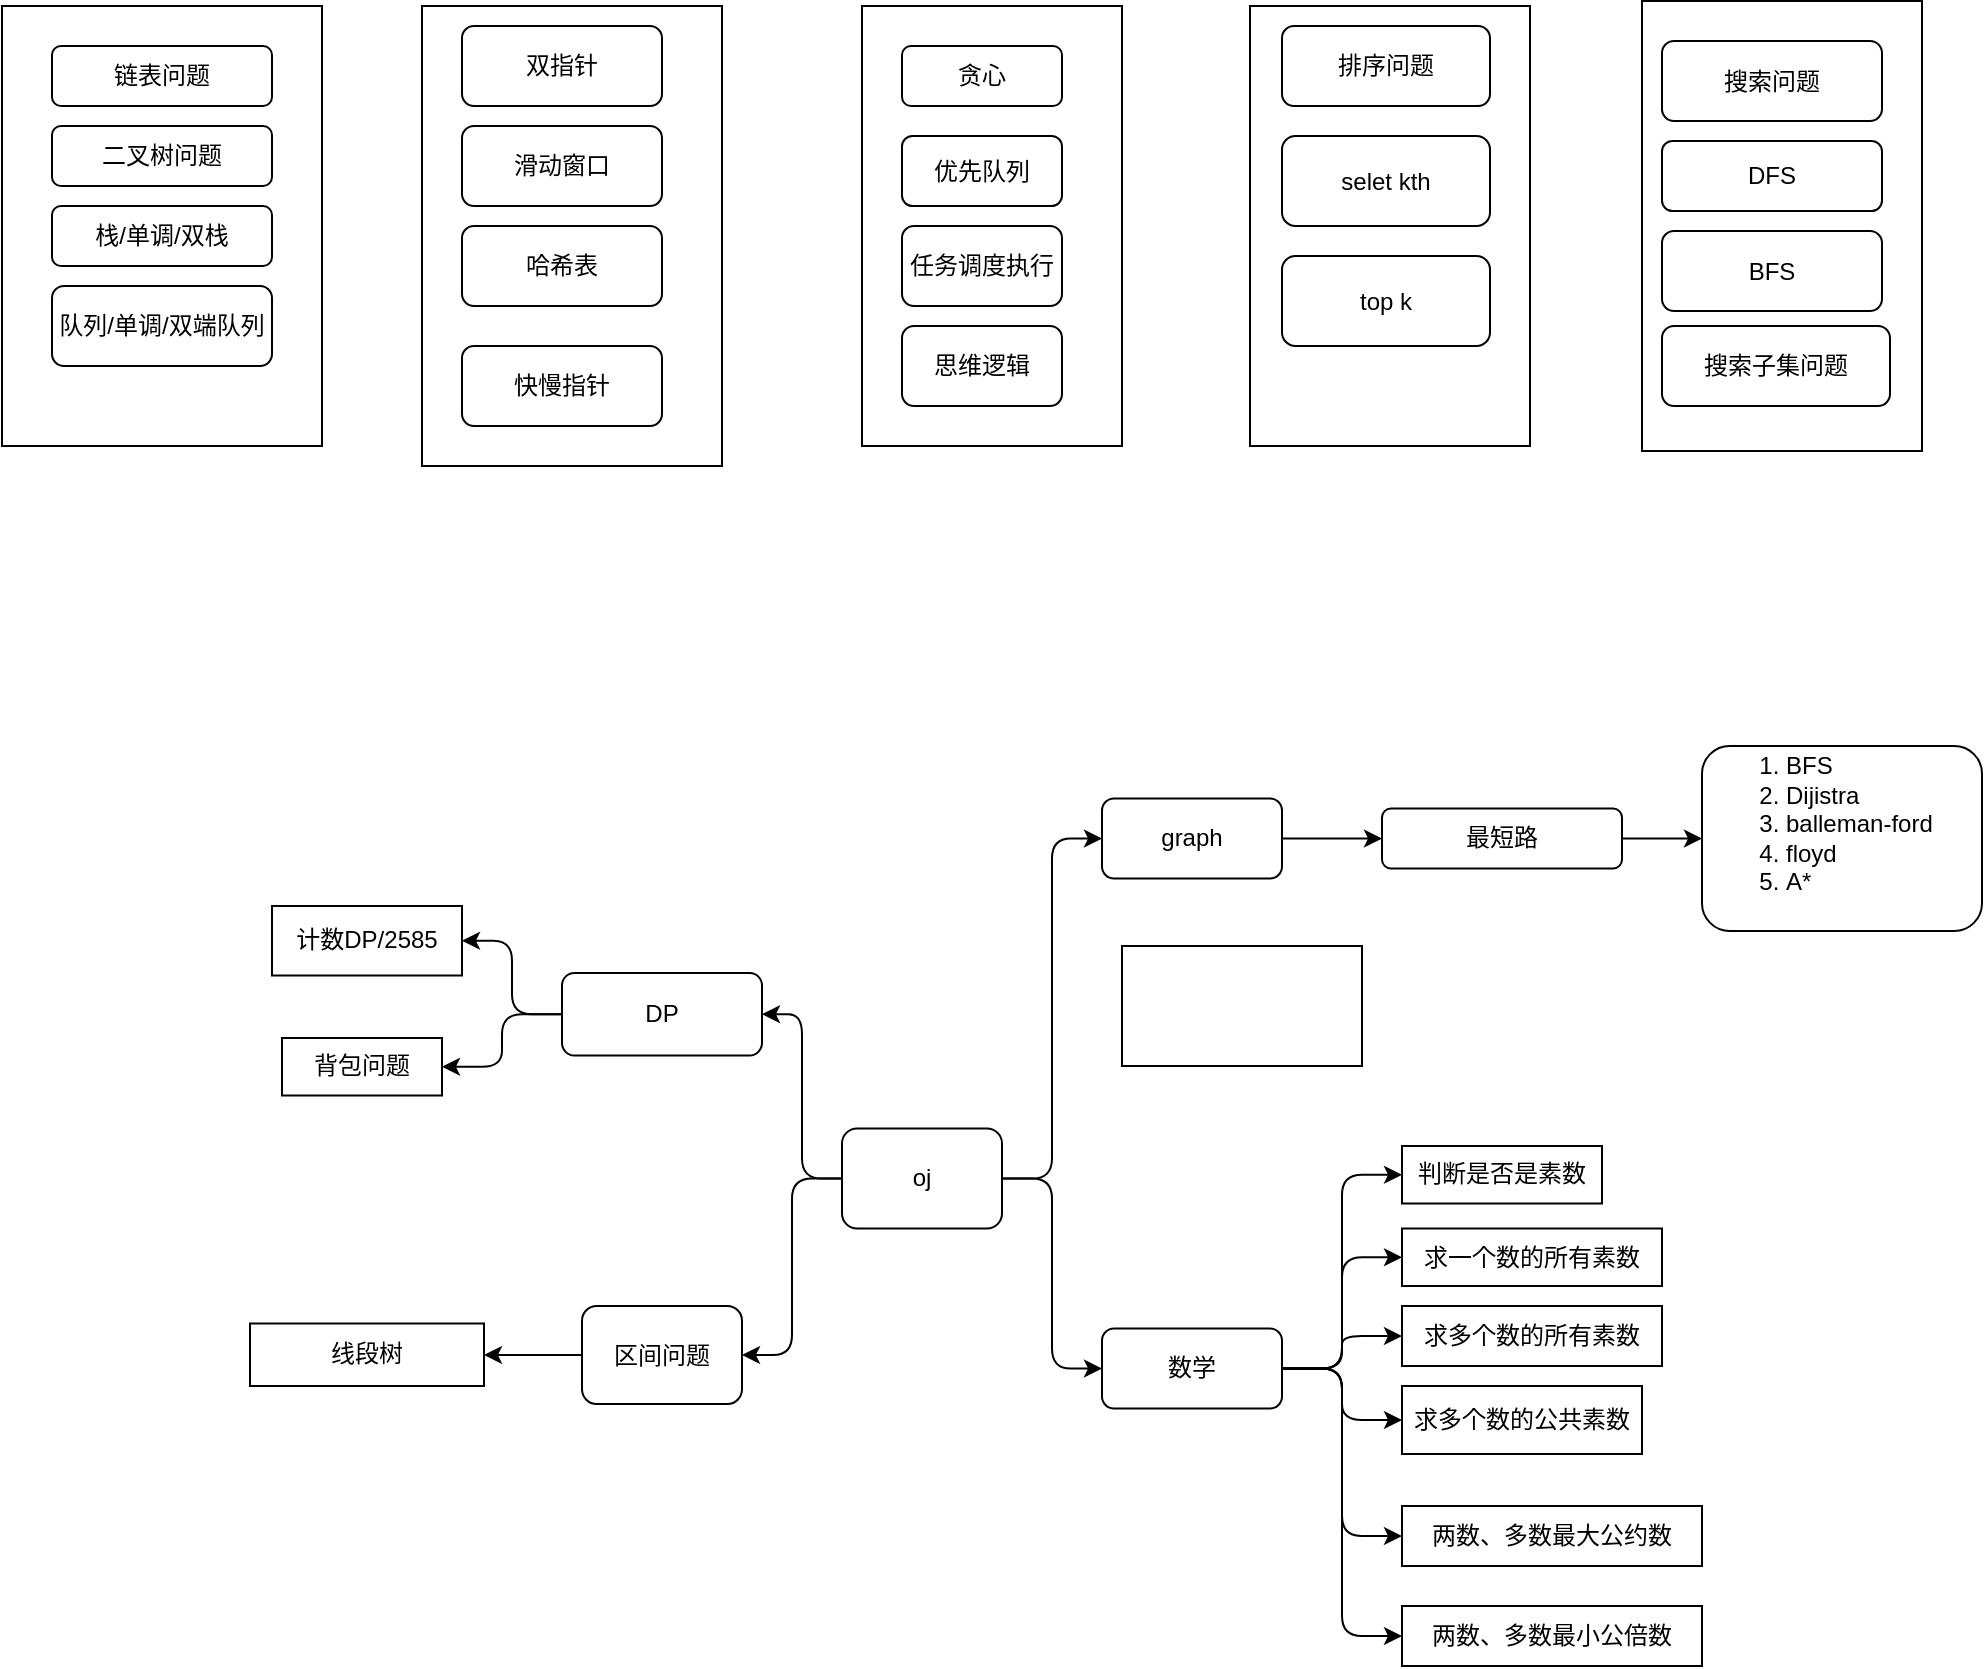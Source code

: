 <mxfile version="21.0.6" type="github">
  <diagram name="第 1 页" id="c0f3yW9Gil210HKwcmj0">
    <mxGraphModel dx="1306" dy="771" grid="1" gridSize="10" guides="1" tooltips="1" connect="1" arrows="1" fold="1" page="1" pageScale="1" pageWidth="2339" pageHeight="3300" math="0" shadow="0">
      <root>
        <mxCell id="0" />
        <mxCell id="1" parent="0" />
        <mxCell id="c8blgeXkBUVHCLApOhyp-27" value="" style="rounded=0;whiteSpace=wrap;html=1;" vertex="1" parent="1">
          <mxGeometry x="790" y="170" width="140" height="220" as="geometry" />
        </mxCell>
        <mxCell id="c8blgeXkBUVHCLApOhyp-23" value="" style="rounded=0;whiteSpace=wrap;html=1;" vertex="1" parent="1">
          <mxGeometry x="986" y="167.5" width="140" height="225" as="geometry" />
        </mxCell>
        <mxCell id="c8blgeXkBUVHCLApOhyp-19" value="" style="rounded=0;whiteSpace=wrap;html=1;" vertex="1" parent="1">
          <mxGeometry x="596" y="170" width="130" height="220" as="geometry" />
        </mxCell>
        <mxCell id="c8blgeXkBUVHCLApOhyp-13" value="" style="rounded=0;whiteSpace=wrap;html=1;" vertex="1" parent="1">
          <mxGeometry x="376" y="170" width="150" height="230" as="geometry" />
        </mxCell>
        <mxCell id="c8blgeXkBUVHCLApOhyp-7" value="" style="rounded=0;whiteSpace=wrap;html=1;" vertex="1" parent="1">
          <mxGeometry x="166" y="170" width="160" height="220" as="geometry" />
        </mxCell>
        <mxCell id="R-X1Kzi6aorfEDV6HySt-5" style="edgeStyle=orthogonalEdgeStyle;rounded=1;orthogonalLoop=1;jettySize=auto;html=1;exitX=1;exitY=0.5;exitDx=0;exitDy=0;entryX=0;entryY=0.5;entryDx=0;entryDy=0;" parent="1" source="R-X1Kzi6aorfEDV6HySt-1" target="R-X1Kzi6aorfEDV6HySt-4" edge="1">
          <mxGeometry relative="1" as="geometry" />
        </mxCell>
        <mxCell id="3fjGZQysSv-eZ1hzzoia-2" style="edgeStyle=orthogonalEdgeStyle;rounded=1;orthogonalLoop=1;jettySize=auto;html=1;exitX=1;exitY=0.5;exitDx=0;exitDy=0;entryX=0;entryY=0.5;entryDx=0;entryDy=0;" parent="1" source="R-X1Kzi6aorfEDV6HySt-1" target="3fjGZQysSv-eZ1hzzoia-1" edge="1">
          <mxGeometry relative="1" as="geometry" />
        </mxCell>
        <mxCell id="Xv7DBx726RWobwCdAjJy-3" style="edgeStyle=orthogonalEdgeStyle;rounded=1;orthogonalLoop=1;jettySize=auto;html=1;exitX=0;exitY=0.5;exitDx=0;exitDy=0;entryX=1;entryY=0.5;entryDx=0;entryDy=0;" parent="1" source="R-X1Kzi6aorfEDV6HySt-1" target="Xv7DBx726RWobwCdAjJy-1" edge="1">
          <mxGeometry relative="1" as="geometry" />
        </mxCell>
        <mxCell id="nt6Zr_V4z6T5L9FxD4BE-2" style="edgeStyle=orthogonalEdgeStyle;rounded=1;orthogonalLoop=1;jettySize=auto;html=1;exitX=0;exitY=0.5;exitDx=0;exitDy=0;entryX=1;entryY=0.5;entryDx=0;entryDy=0;" parent="1" source="R-X1Kzi6aorfEDV6HySt-1" target="nt6Zr_V4z6T5L9FxD4BE-1" edge="1">
          <mxGeometry relative="1" as="geometry" />
        </mxCell>
        <mxCell id="R-X1Kzi6aorfEDV6HySt-1" value="oj" style="rounded=1;whiteSpace=wrap;html=1;" parent="1" vertex="1">
          <mxGeometry x="586" y="731.25" width="80" height="50" as="geometry" />
        </mxCell>
        <mxCell id="R-X1Kzi6aorfEDV6HySt-9" style="edgeStyle=orthogonalEdgeStyle;rounded=1;orthogonalLoop=1;jettySize=auto;html=1;exitX=1;exitY=0.5;exitDx=0;exitDy=0;entryX=0;entryY=0.5;entryDx=0;entryDy=0;" parent="1" source="R-X1Kzi6aorfEDV6HySt-4" target="R-X1Kzi6aorfEDV6HySt-8" edge="1">
          <mxGeometry relative="1" as="geometry" />
        </mxCell>
        <mxCell id="R-X1Kzi6aorfEDV6HySt-4" value="graph" style="rounded=1;whiteSpace=wrap;html=1;" parent="1" vertex="1">
          <mxGeometry x="716" y="566.25" width="90" height="40" as="geometry" />
        </mxCell>
        <mxCell id="R-X1Kzi6aorfEDV6HySt-13" style="edgeStyle=orthogonalEdgeStyle;rounded=1;orthogonalLoop=1;jettySize=auto;html=1;exitX=1;exitY=0.5;exitDx=0;exitDy=0;" parent="1" source="R-X1Kzi6aorfEDV6HySt-8" target="R-X1Kzi6aorfEDV6HySt-12" edge="1">
          <mxGeometry relative="1" as="geometry" />
        </mxCell>
        <mxCell id="R-X1Kzi6aorfEDV6HySt-8" value="最短路" style="rounded=1;whiteSpace=wrap;html=1;" parent="1" vertex="1">
          <mxGeometry x="856" y="571.25" width="120" height="30" as="geometry" />
        </mxCell>
        <mxCell id="R-X1Kzi6aorfEDV6HySt-12" value="&lt;ol&gt;&lt;li&gt;BFS&lt;/li&gt;&lt;li&gt;Dijistra&lt;/li&gt;&lt;li&gt;balleman-ford&lt;/li&gt;&lt;li&gt;floyd&lt;/li&gt;&lt;li&gt;A*&lt;/li&gt;&lt;/ol&gt;&lt;div&gt;&lt;br&gt;&lt;/div&gt;" style="rounded=1;whiteSpace=wrap;html=1;align=left;" parent="1" vertex="1">
          <mxGeometry x="1016" y="540" width="140" height="92.5" as="geometry" />
        </mxCell>
        <mxCell id="3fjGZQysSv-eZ1hzzoia-4" style="edgeStyle=orthogonalEdgeStyle;rounded=1;orthogonalLoop=1;jettySize=auto;html=1;exitX=1;exitY=0.5;exitDx=0;exitDy=0;entryX=0;entryY=0.5;entryDx=0;entryDy=0;" parent="1" source="3fjGZQysSv-eZ1hzzoia-1" target="3fjGZQysSv-eZ1hzzoia-3" edge="1">
          <mxGeometry relative="1" as="geometry" />
        </mxCell>
        <mxCell id="3fjGZQysSv-eZ1hzzoia-8" style="edgeStyle=orthogonalEdgeStyle;rounded=1;orthogonalLoop=1;jettySize=auto;html=1;exitX=1;exitY=0.5;exitDx=0;exitDy=0;entryX=0;entryY=0.5;entryDx=0;entryDy=0;" parent="1" source="3fjGZQysSv-eZ1hzzoia-1" target="3fjGZQysSv-eZ1hzzoia-7" edge="1">
          <mxGeometry relative="1" as="geometry" />
        </mxCell>
        <mxCell id="3fjGZQysSv-eZ1hzzoia-11" style="edgeStyle=orthogonalEdgeStyle;rounded=1;orthogonalLoop=1;jettySize=auto;html=1;exitX=1;exitY=0.5;exitDx=0;exitDy=0;entryX=0;entryY=0.5;entryDx=0;entryDy=0;" parent="1" source="3fjGZQysSv-eZ1hzzoia-1" target="3fjGZQysSv-eZ1hzzoia-10" edge="1">
          <mxGeometry relative="1" as="geometry" />
        </mxCell>
        <mxCell id="3fjGZQysSv-eZ1hzzoia-13" style="edgeStyle=orthogonalEdgeStyle;rounded=1;orthogonalLoop=1;jettySize=auto;html=1;entryX=0;entryY=0.5;entryDx=0;entryDy=0;" parent="1" source="3fjGZQysSv-eZ1hzzoia-1" target="3fjGZQysSv-eZ1hzzoia-12" edge="1">
          <mxGeometry relative="1" as="geometry" />
        </mxCell>
        <mxCell id="3fjGZQysSv-eZ1hzzoia-17" style="edgeStyle=orthogonalEdgeStyle;rounded=1;orthogonalLoop=1;jettySize=auto;html=1;exitX=1;exitY=0.5;exitDx=0;exitDy=0;entryX=0;entryY=0.5;entryDx=0;entryDy=0;" parent="1" source="3fjGZQysSv-eZ1hzzoia-1" target="3fjGZQysSv-eZ1hzzoia-16" edge="1">
          <mxGeometry relative="1" as="geometry" />
        </mxCell>
        <mxCell id="3fjGZQysSv-eZ1hzzoia-19" style="edgeStyle=orthogonalEdgeStyle;rounded=1;orthogonalLoop=1;jettySize=auto;html=1;exitX=1;exitY=0.5;exitDx=0;exitDy=0;entryX=0;entryY=0.5;entryDx=0;entryDy=0;" parent="1" source="3fjGZQysSv-eZ1hzzoia-1" target="3fjGZQysSv-eZ1hzzoia-18" edge="1">
          <mxGeometry relative="1" as="geometry" />
        </mxCell>
        <mxCell id="3fjGZQysSv-eZ1hzzoia-1" value="数学" style="rounded=1;whiteSpace=wrap;html=1;" parent="1" vertex="1">
          <mxGeometry x="716" y="831.25" width="90" height="40" as="geometry" />
        </mxCell>
        <mxCell id="3fjGZQysSv-eZ1hzzoia-3" value="判断是否是素数" style="rounded=0;whiteSpace=wrap;html=1;" parent="1" vertex="1">
          <mxGeometry x="866" y="740" width="100" height="28.75" as="geometry" />
        </mxCell>
        <mxCell id="3fjGZQysSv-eZ1hzzoia-7" value="两数、多数最大公约数" style="rounded=0;whiteSpace=wrap;html=1;" parent="1" vertex="1">
          <mxGeometry x="866" y="920" width="150" height="30" as="geometry" />
        </mxCell>
        <mxCell id="3fjGZQysSv-eZ1hzzoia-10" value="两数、多数最小公倍数" style="rounded=0;whiteSpace=wrap;html=1;" parent="1" vertex="1">
          <mxGeometry x="866" y="970" width="150" height="30" as="geometry" />
        </mxCell>
        <mxCell id="3fjGZQysSv-eZ1hzzoia-12" value="求一个数的所有素数" style="rounded=0;whiteSpace=wrap;html=1;" parent="1" vertex="1">
          <mxGeometry x="866" y="781.25" width="130" height="28.75" as="geometry" />
        </mxCell>
        <mxCell id="3fjGZQysSv-eZ1hzzoia-16" value="求多个数的所有素数" style="rounded=0;whiteSpace=wrap;html=1;" parent="1" vertex="1">
          <mxGeometry x="866" y="820" width="130" height="30" as="geometry" />
        </mxCell>
        <mxCell id="3fjGZQysSv-eZ1hzzoia-18" value="求多个数的公共素数" style="rounded=0;whiteSpace=wrap;html=1;" parent="1" vertex="1">
          <mxGeometry x="866" y="860" width="120" height="34" as="geometry" />
        </mxCell>
        <mxCell id="Xv7DBx726RWobwCdAjJy-5" style="edgeStyle=orthogonalEdgeStyle;rounded=1;orthogonalLoop=1;jettySize=auto;html=1;exitX=0;exitY=0.5;exitDx=0;exitDy=0;entryX=1;entryY=0.5;entryDx=0;entryDy=0;" parent="1" source="Xv7DBx726RWobwCdAjJy-1" target="Xv7DBx726RWobwCdAjJy-4" edge="1">
          <mxGeometry relative="1" as="geometry" />
        </mxCell>
        <mxCell id="Xv7DBx726RWobwCdAjJy-8" style="edgeStyle=orthogonalEdgeStyle;rounded=1;orthogonalLoop=1;jettySize=auto;html=1;exitX=0;exitY=0.5;exitDx=0;exitDy=0;entryX=1;entryY=0.5;entryDx=0;entryDy=0;" parent="1" source="Xv7DBx726RWobwCdAjJy-1" target="Xv7DBx726RWobwCdAjJy-6" edge="1">
          <mxGeometry relative="1" as="geometry" />
        </mxCell>
        <mxCell id="Xv7DBx726RWobwCdAjJy-1" value="DP" style="rounded=1;whiteSpace=wrap;html=1;" parent="1" vertex="1">
          <mxGeometry x="446" y="653.5" width="100" height="41.25" as="geometry" />
        </mxCell>
        <mxCell id="Xv7DBx726RWobwCdAjJy-4" value="计数DP/2585" style="rounded=0;whiteSpace=wrap;html=1;" parent="1" vertex="1">
          <mxGeometry x="301" y="620" width="95" height="34.75" as="geometry" />
        </mxCell>
        <mxCell id="Xv7DBx726RWobwCdAjJy-6" value="背包问题" style="rounded=0;whiteSpace=wrap;html=1;" parent="1" vertex="1">
          <mxGeometry x="306" y="686" width="80" height="28.75" as="geometry" />
        </mxCell>
        <mxCell id="4DcOTyK1AXmUQ5a3hMAk-1" style="edgeStyle=orthogonalEdgeStyle;rounded=1;orthogonalLoop=1;jettySize=auto;html=1;exitX=0;exitY=0.5;exitDx=0;exitDy=0;" parent="1" source="nt6Zr_V4z6T5L9FxD4BE-1" target="nt6Zr_V4z6T5L9FxD4BE-3" edge="1">
          <mxGeometry relative="1" as="geometry" />
        </mxCell>
        <mxCell id="nt6Zr_V4z6T5L9FxD4BE-1" value="区间问题" style="rounded=1;whiteSpace=wrap;html=1;" parent="1" vertex="1">
          <mxGeometry x="456" y="820" width="80" height="49" as="geometry" />
        </mxCell>
        <mxCell id="nt6Zr_V4z6T5L9FxD4BE-3" value="线段树" style="rounded=0;whiteSpace=wrap;html=1;" parent="1" vertex="1">
          <mxGeometry x="290" y="828.75" width="117" height="31.25" as="geometry" />
        </mxCell>
        <mxCell id="c8blgeXkBUVHCLApOhyp-3" value="链表问题" style="rounded=1;whiteSpace=wrap;html=1;" vertex="1" parent="1">
          <mxGeometry x="191" y="190" width="110" height="30" as="geometry" />
        </mxCell>
        <mxCell id="c8blgeXkBUVHCLApOhyp-4" value="二叉树问题" style="rounded=1;whiteSpace=wrap;html=1;" vertex="1" parent="1">
          <mxGeometry x="191" y="230" width="110" height="30" as="geometry" />
        </mxCell>
        <mxCell id="c8blgeXkBUVHCLApOhyp-5" value="栈/单调/双栈" style="rounded=1;whiteSpace=wrap;html=1;" vertex="1" parent="1">
          <mxGeometry x="191" y="270" width="110" height="30" as="geometry" />
        </mxCell>
        <mxCell id="c8blgeXkBUVHCLApOhyp-6" value="队列/单调/双端队列" style="rounded=1;whiteSpace=wrap;html=1;" vertex="1" parent="1">
          <mxGeometry x="191" y="310" width="110" height="40" as="geometry" />
        </mxCell>
        <mxCell id="c8blgeXkBUVHCLApOhyp-8" value="双指针" style="rounded=1;whiteSpace=wrap;html=1;" vertex="1" parent="1">
          <mxGeometry x="396" y="180" width="100" height="40" as="geometry" />
        </mxCell>
        <mxCell id="c8blgeXkBUVHCLApOhyp-9" value="滑动窗口" style="rounded=1;whiteSpace=wrap;html=1;" vertex="1" parent="1">
          <mxGeometry x="396" y="230" width="100" height="40" as="geometry" />
        </mxCell>
        <mxCell id="c8blgeXkBUVHCLApOhyp-10" value="哈希表" style="rounded=1;whiteSpace=wrap;html=1;" vertex="1" parent="1">
          <mxGeometry x="396" y="280" width="100" height="40" as="geometry" />
        </mxCell>
        <mxCell id="c8blgeXkBUVHCLApOhyp-11" value="" style="rounded=0;whiteSpace=wrap;html=1;" vertex="1" parent="1">
          <mxGeometry x="726" y="640" width="120" height="60" as="geometry" />
        </mxCell>
        <mxCell id="c8blgeXkBUVHCLApOhyp-12" value="快慢指针" style="rounded=1;whiteSpace=wrap;html=1;" vertex="1" parent="1">
          <mxGeometry x="396" y="340" width="100" height="40" as="geometry" />
        </mxCell>
        <mxCell id="c8blgeXkBUVHCLApOhyp-14" value="贪心" style="rounded=1;whiteSpace=wrap;html=1;" vertex="1" parent="1">
          <mxGeometry x="616" y="190" width="80" height="30" as="geometry" />
        </mxCell>
        <mxCell id="c8blgeXkBUVHCLApOhyp-15" value="" style="rounded=0;whiteSpace=wrap;html=1;" vertex="1" parent="1">
          <mxGeometry x="726" y="640" width="120" height="60" as="geometry" />
        </mxCell>
        <mxCell id="c8blgeXkBUVHCLApOhyp-16" value="优先队列" style="rounded=1;whiteSpace=wrap;html=1;" vertex="1" parent="1">
          <mxGeometry x="616" y="235" width="80" height="35" as="geometry" />
        </mxCell>
        <mxCell id="c8blgeXkBUVHCLApOhyp-17" value="思维逻辑" style="rounded=1;whiteSpace=wrap;html=1;" vertex="1" parent="1">
          <mxGeometry x="616" y="330" width="80" height="40" as="geometry" />
        </mxCell>
        <mxCell id="c8blgeXkBUVHCLApOhyp-18" value="任务调度执行" style="rounded=1;whiteSpace=wrap;html=1;" vertex="1" parent="1">
          <mxGeometry x="616" y="280" width="80" height="40" as="geometry" />
        </mxCell>
        <mxCell id="c8blgeXkBUVHCLApOhyp-20" value="搜索问题" style="rounded=1;whiteSpace=wrap;html=1;" vertex="1" parent="1">
          <mxGeometry x="996" y="187.5" width="110" height="40" as="geometry" />
        </mxCell>
        <mxCell id="c8blgeXkBUVHCLApOhyp-21" value="DFS" style="rounded=1;whiteSpace=wrap;html=1;" vertex="1" parent="1">
          <mxGeometry x="996" y="237.5" width="110" height="35" as="geometry" />
        </mxCell>
        <mxCell id="c8blgeXkBUVHCLApOhyp-22" value="BFS" style="rounded=1;whiteSpace=wrap;html=1;" vertex="1" parent="1">
          <mxGeometry x="996" y="282.5" width="110" height="40" as="geometry" />
        </mxCell>
        <mxCell id="c8blgeXkBUVHCLApOhyp-24" value="排序问题" style="rounded=1;whiteSpace=wrap;html=1;" vertex="1" parent="1">
          <mxGeometry x="806" y="180" width="104" height="40" as="geometry" />
        </mxCell>
        <mxCell id="c8blgeXkBUVHCLApOhyp-25" value="selet kth&lt;br&gt;" style="rounded=1;whiteSpace=wrap;html=1;" vertex="1" parent="1">
          <mxGeometry x="806" y="235" width="104" height="45" as="geometry" />
        </mxCell>
        <mxCell id="c8blgeXkBUVHCLApOhyp-26" value="top k" style="rounded=1;whiteSpace=wrap;html=1;" vertex="1" parent="1">
          <mxGeometry x="806" y="295" width="104" height="45" as="geometry" />
        </mxCell>
        <mxCell id="c8blgeXkBUVHCLApOhyp-29" value="搜索子集问题" style="rounded=1;whiteSpace=wrap;html=1;" vertex="1" parent="1">
          <mxGeometry x="996" y="330" width="114" height="40" as="geometry" />
        </mxCell>
      </root>
    </mxGraphModel>
  </diagram>
</mxfile>
